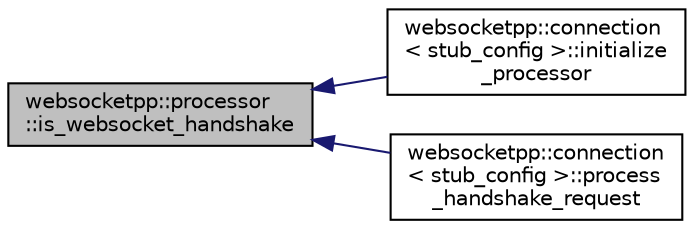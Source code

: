 digraph "websocketpp::processor::is_websocket_handshake"
{
  edge [fontname="Helvetica",fontsize="10",labelfontname="Helvetica",labelfontsize="10"];
  node [fontname="Helvetica",fontsize="10",shape=record];
  rankdir="LR";
  Node8 [label="websocketpp::processor\l::is_websocket_handshake",height=0.2,width=0.4,color="black", fillcolor="grey75", style="filled", fontcolor="black"];
  Node8 -> Node9 [dir="back",color="midnightblue",fontsize="10",style="solid",fontname="Helvetica"];
  Node9 [label="websocketpp::connection\l\< stub_config \>::initialize\l_processor",height=0.2,width=0.4,color="black", fillcolor="white", style="filled",URL="$classwebsocketpp_1_1connection.html#ac1c576bd4dfebac977eade9ac637a432"];
  Node8 -> Node10 [dir="back",color="midnightblue",fontsize="10",style="solid",fontname="Helvetica"];
  Node10 [label="websocketpp::connection\l\< stub_config \>::process\l_handshake_request",height=0.2,width=0.4,color="black", fillcolor="white", style="filled",URL="$classwebsocketpp_1_1connection.html#a569483c7dcf542f500f6e9f49d803010"];
}
